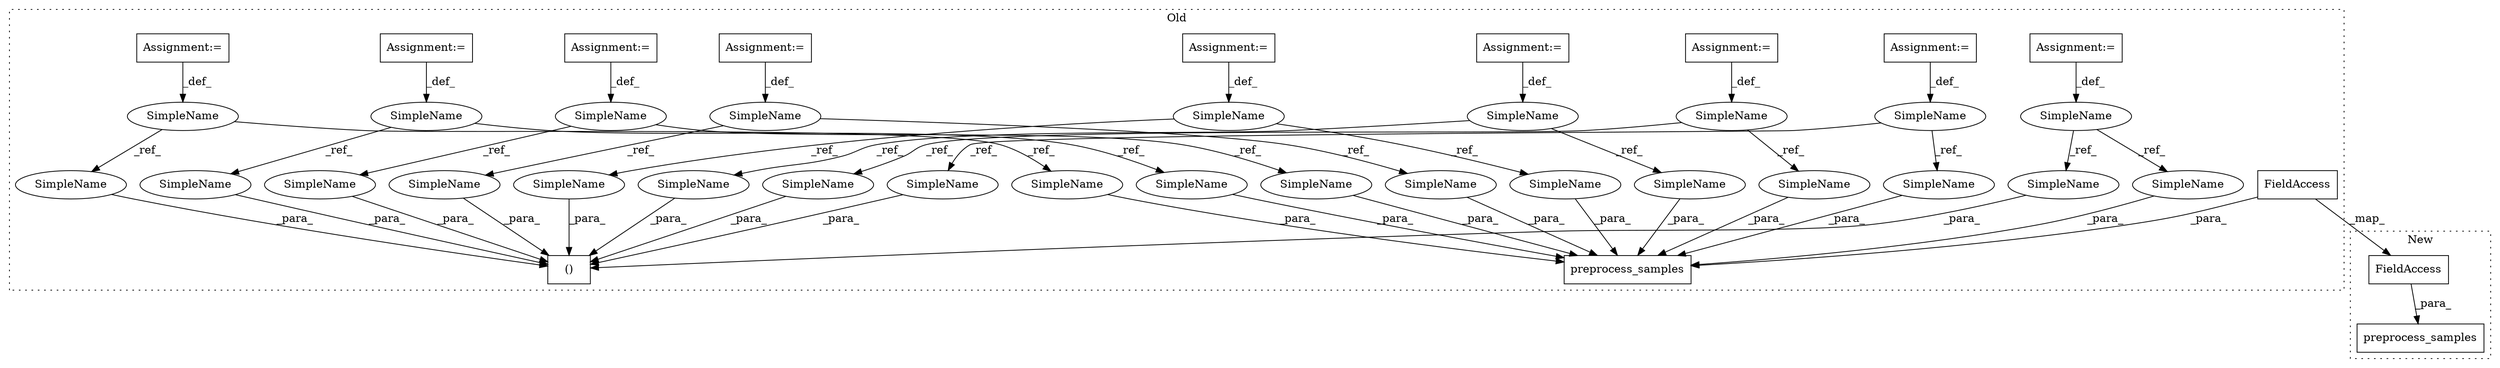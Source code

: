 digraph G {
subgraph cluster0 {
1 [label="preprocess_samples" a="32" s="4207,4357" l="19,1" shape="box"];
3 [label="SimpleName" a="42" s="3138" l="6" shape="ellipse"];
4 [label="()" a="106" s="3788" l="207" shape="box"];
5 [label="SimpleName" a="42" s="3433" l="11" shape="ellipse"];
6 [label="SimpleName" a="42" s="3319" l="11" shape="ellipse"];
7 [label="SimpleName" a="42" s="3553" l="16" shape="ellipse"];
8 [label="SimpleName" a="42" s="3612" l="7" shape="ellipse"];
9 [label="SimpleName" a="42" s="3162" l="12" shape="ellipse"];
10 [label="SimpleName" a="42" s="3637" l="12" shape="ellipse"];
11 [label="SimpleName" a="42" s="3587" l="7" shape="ellipse"];
12 [label="Assignment:=" a="7" s="3637" l="12" shape="box"];
13 [label="Assignment:=" a="7" s="3587" l="7" shape="box"];
14 [label="Assignment:=" a="7" s="3162" l="12" shape="box"];
15 [label="Assignment:=" a="7" s="3612" l="7" shape="box"];
16 [label="Assignment:=" a="7" s="3319" l="11" shape="box"];
17 [label="Assignment:=" a="7" s="3553" l="16" shape="box"];
18 [label="Assignment:=" a="7" s="3433" l="11" shape="box"];
19 [label="Assignment:=" a="7" s="3138" l="6" shape="box"];
21 [label="FieldAccess" a="22" s="4338" l="19" shape="box"];
22 [label="SimpleName" a="42" s="3280" l="21" shape="ellipse"];
23 [label="Assignment:=" a="7" s="3280" l="21" shape="box"];
24 [label="SimpleName" a="42" s="4233" l="7" shape="ellipse"];
25 [label="SimpleName" a="42" s="3807" l="7" shape="ellipse"];
26 [label="SimpleName" a="42" s="3852" l="7" shape="ellipse"];
27 [label="SimpleName" a="42" s="4254" l="7" shape="ellipse"];
28 [label="SimpleName" a="42" s="4241" l="12" shape="ellipse"];
29 [label="SimpleName" a="42" s="3827" l="12" shape="ellipse"];
30 [label="SimpleName" a="42" s="4321" l="16" shape="ellipse"];
31 [label="SimpleName" a="42" s="3979" l="16" shape="ellipse"];
32 [label="SimpleName" a="42" s="3921" l="11" shape="ellipse"];
33 [label="SimpleName" a="42" s="4287" l="11" shape="ellipse"];
34 [label="SimpleName" a="42" s="4226" l="6" shape="ellipse"];
35 [label="SimpleName" a="42" s="3788" l="6" shape="ellipse"];
36 [label="SimpleName" a="42" s="3872" l="11" shape="ellipse"];
37 [label="SimpleName" a="42" s="4262" l="11" shape="ellipse"];
38 [label="SimpleName" a="42" s="3896" l="12" shape="ellipse"];
39 [label="SimpleName" a="42" s="4274" l="12" shape="ellipse"];
40 [label="SimpleName" a="42" s="4299" l="21" shape="ellipse"];
41 [label="SimpleName" a="42" s="3945" l="21" shape="ellipse"];
label = "Old";
style="dotted";
}
subgraph cluster1 {
2 [label="preprocess_samples" a="32" s="3357,3403" l="19,1" shape="box"];
20 [label="FieldAccess" a="22" s="3384" l="19" shape="box"];
label = "New";
style="dotted";
}
3 -> 34 [label="_ref_"];
3 -> 35 [label="_ref_"];
5 -> 36 [label="_ref_"];
5 -> 37 [label="_ref_"];
6 -> 32 [label="_ref_"];
6 -> 33 [label="_ref_"];
7 -> 31 [label="_ref_"];
7 -> 30 [label="_ref_"];
8 -> 26 [label="_ref_"];
8 -> 27 [label="_ref_"];
9 -> 28 [label="_ref_"];
9 -> 29 [label="_ref_"];
10 -> 38 [label="_ref_"];
10 -> 39 [label="_ref_"];
11 -> 25 [label="_ref_"];
11 -> 24 [label="_ref_"];
12 -> 10 [label="_def_"];
13 -> 11 [label="_def_"];
14 -> 9 [label="_def_"];
15 -> 8 [label="_def_"];
16 -> 6 [label="_def_"];
17 -> 7 [label="_def_"];
18 -> 5 [label="_def_"];
19 -> 3 [label="_def_"];
20 -> 2 [label="_para_"];
21 -> 1 [label="_para_"];
21 -> 20 [label="_map_"];
22 -> 40 [label="_ref_"];
22 -> 41 [label="_ref_"];
23 -> 22 [label="_def_"];
24 -> 1 [label="_para_"];
25 -> 4 [label="_para_"];
26 -> 4 [label="_para_"];
27 -> 1 [label="_para_"];
28 -> 1 [label="_para_"];
29 -> 4 [label="_para_"];
30 -> 1 [label="_para_"];
31 -> 4 [label="_para_"];
32 -> 4 [label="_para_"];
33 -> 1 [label="_para_"];
34 -> 1 [label="_para_"];
35 -> 4 [label="_para_"];
36 -> 4 [label="_para_"];
37 -> 1 [label="_para_"];
38 -> 4 [label="_para_"];
39 -> 1 [label="_para_"];
40 -> 1 [label="_para_"];
41 -> 4 [label="_para_"];
}